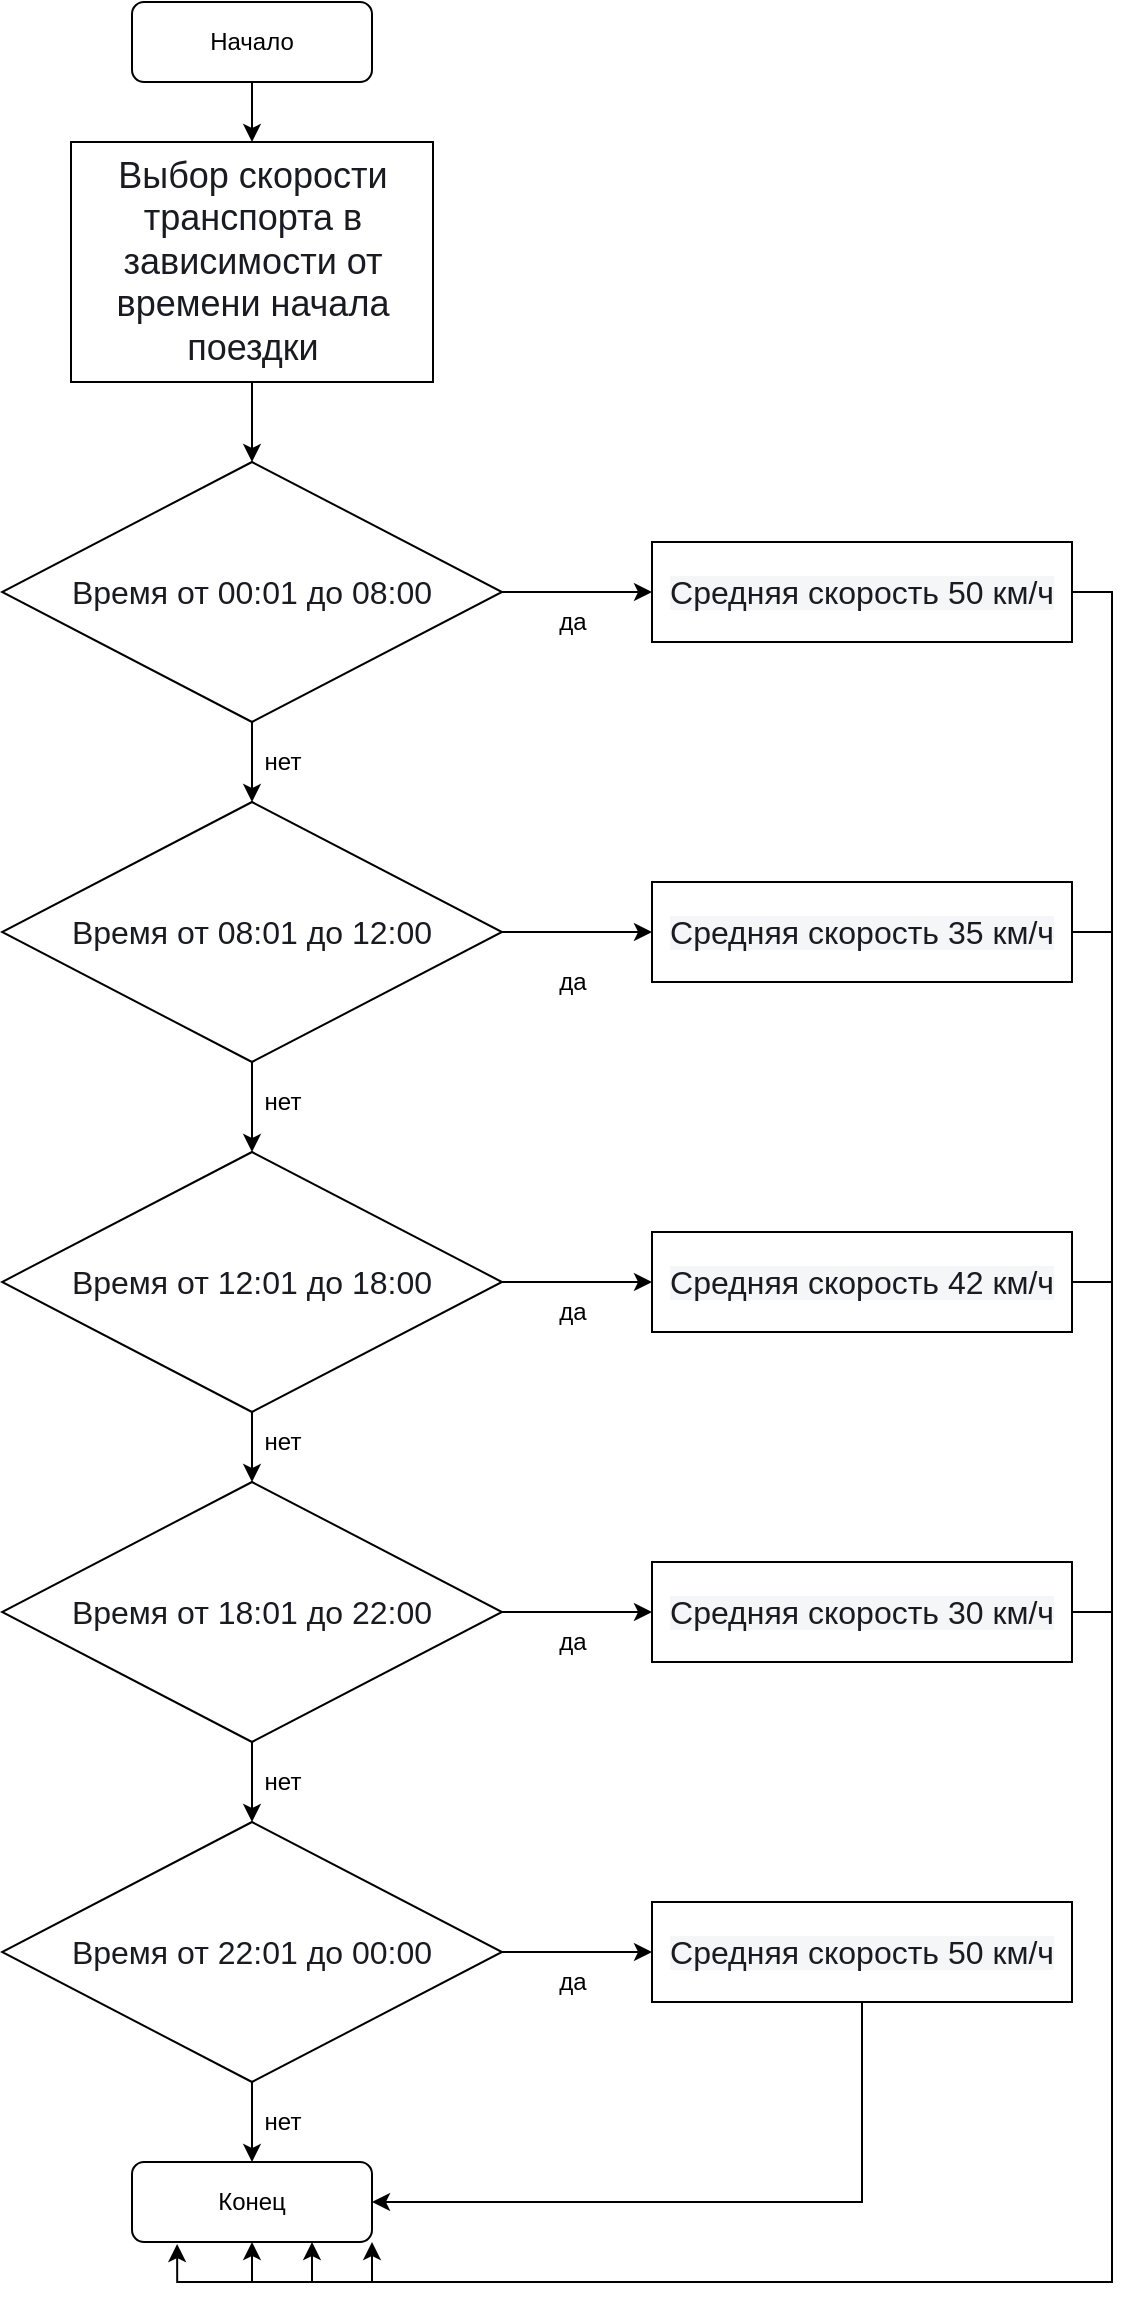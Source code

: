 <mxfile version="20.0.1" type="device"><diagram id="rRmtudpdEV8kB-wlNoaQ" name="Page-1"><mxGraphModel dx="1662" dy="799" grid="1" gridSize="10" guides="1" tooltips="1" connect="1" arrows="1" fold="1" page="1" pageScale="1" pageWidth="827" pageHeight="1169" math="0" shadow="0"><root><mxCell id="0"/><mxCell id="1" parent="0"/><mxCell id="SIuwBf5MGhiILNR3TNjA-1" style="edgeStyle=orthogonalEdgeStyle;rounded=0;orthogonalLoop=1;jettySize=auto;html=1;exitX=0.5;exitY=1;exitDx=0;exitDy=0;entryX=0.5;entryY=0;entryDx=0;entryDy=0;" parent="1" source="tulF2AGn9xkQMnw531Gr-1" target="tulF2AGn9xkQMnw531Gr-12" edge="1"><mxGeometry relative="1" as="geometry"/></mxCell><mxCell id="tulF2AGn9xkQMnw531Gr-1" value="Начало" style="rounded=1;whiteSpace=wrap;html=1;" parent="1" vertex="1"><mxGeometry x="120" y="10" width="120" height="40" as="geometry"/></mxCell><mxCell id="tulF2AGn9xkQMnw531Gr-2" value="Конец" style="rounded=1;whiteSpace=wrap;html=1;" parent="1" vertex="1"><mxGeometry x="120" y="1090" width="120" height="40" as="geometry"/></mxCell><mxCell id="SIuwBf5MGhiILNR3TNjA-6" style="edgeStyle=orthogonalEdgeStyle;rounded=0;orthogonalLoop=1;jettySize=auto;html=1;exitX=0.5;exitY=1;exitDx=0;exitDy=0;entryX=0.5;entryY=0;entryDx=0;entryDy=0;" parent="1" source="tulF2AGn9xkQMnw531Gr-3" target="SIuwBf5MGhiILNR3TNjA-8" edge="1"><mxGeometry relative="1" as="geometry"><mxPoint x="178" y="510" as="targetPoint"/></mxGeometry></mxCell><mxCell id="SIuwBf5MGhiILNR3TNjA-17" style="edgeStyle=orthogonalEdgeStyle;rounded=0;orthogonalLoop=1;jettySize=auto;html=1;exitX=1;exitY=0.5;exitDx=0;exitDy=0;entryX=0;entryY=0.5;entryDx=0;entryDy=0;" parent="1" source="tulF2AGn9xkQMnw531Gr-3" target="SIuwBf5MGhiILNR3TNjA-7" edge="1"><mxGeometry relative="1" as="geometry"/></mxCell><mxCell id="tulF2AGn9xkQMnw531Gr-3" value="&lt;span style=&quot;color: rgb(26, 27, 34); font-family: suisse, &amp;quot;YS Text&amp;quot;, sans-serif; font-size: 16px; text-align: start; background-color: rgb(255, 255, 255);&quot;&gt;Время от 00:01 до 08:00&lt;/span&gt;" style="rhombus;whiteSpace=wrap;html=1;" parent="1" vertex="1"><mxGeometry x="55" y="240" width="250" height="130" as="geometry"/></mxCell><mxCell id="F9C2ZB3Z3gDR9vemq8NQ-1" style="edgeStyle=orthogonalEdgeStyle;rounded=0;orthogonalLoop=1;jettySize=auto;html=1;exitX=0.5;exitY=1;exitDx=0;exitDy=0;" edge="1" parent="1" source="tulF2AGn9xkQMnw531Gr-12" target="tulF2AGn9xkQMnw531Gr-3"><mxGeometry relative="1" as="geometry"/></mxCell><mxCell id="tulF2AGn9xkQMnw531Gr-12" value="&lt;span style=&quot;color: rgb(26, 27, 34); font-family: &amp;quot;YS Text&amp;quot;, Arial, Helvetica, sans-serif; font-size: 18px; text-align: left; background-color: rgb(255, 255, 255);&quot;&gt;Выбор скорости транспорта в зависимости от времени начала поездки&lt;/span&gt;" style="rounded=0;whiteSpace=wrap;html=1;" parent="1" vertex="1"><mxGeometry x="89.5" y="80" width="181" height="120" as="geometry"/></mxCell><mxCell id="MFjVFrvhK0RUb6R2TbTE-7" style="edgeStyle=orthogonalEdgeStyle;rounded=0;orthogonalLoop=1;jettySize=auto;html=1;exitX=1;exitY=0.5;exitDx=0;exitDy=0;entryX=1;entryY=1;entryDx=0;entryDy=0;" parent="1" source="SIuwBf5MGhiILNR3TNjA-7" target="tulF2AGn9xkQMnw531Gr-2" edge="1"><mxGeometry relative="1" as="geometry"/></mxCell><mxCell id="SIuwBf5MGhiILNR3TNjA-7" value="&lt;div style=&quot;text-align: left;&quot;&gt;&lt;span style=&quot;color: rgb(26, 27, 34); font-family: suisse, &amp;quot;YS Text&amp;quot;, sans-serif; font-size: 16px; background-color: rgb(245, 246, 247);&quot;&gt;Средняя скорость 50 км/ч&lt;/span&gt;&lt;br&gt;&lt;/div&gt;" style="rounded=0;whiteSpace=wrap;html=1;" parent="1" vertex="1"><mxGeometry x="380" y="280" width="210" height="50" as="geometry"/></mxCell><mxCell id="SIuwBf5MGhiILNR3TNjA-12" style="edgeStyle=orthogonalEdgeStyle;rounded=0;orthogonalLoop=1;jettySize=auto;html=1;exitX=0.5;exitY=1;exitDx=0;exitDy=0;entryX=0.5;entryY=0;entryDx=0;entryDy=0;" parent="1" source="SIuwBf5MGhiILNR3TNjA-8" target="SIuwBf5MGhiILNR3TNjA-9" edge="1"><mxGeometry relative="1" as="geometry"/></mxCell><mxCell id="SIuwBf5MGhiILNR3TNjA-22" style="edgeStyle=orthogonalEdgeStyle;rounded=0;orthogonalLoop=1;jettySize=auto;html=1;exitX=1;exitY=0.5;exitDx=0;exitDy=0;entryX=0;entryY=0.5;entryDx=0;entryDy=0;" parent="1" source="SIuwBf5MGhiILNR3TNjA-8" target="SIuwBf5MGhiILNR3TNjA-18" edge="1"><mxGeometry relative="1" as="geometry"/></mxCell><mxCell id="SIuwBf5MGhiILNR3TNjA-8" value="&lt;span style=&quot;color: rgb(26, 27, 34); font-family: suisse, &amp;quot;YS Text&amp;quot;, sans-serif; font-size: 16px; text-align: start; background-color: rgb(255, 255, 255);&quot;&gt;Время от 08:01 до 12:00&lt;/span&gt;" style="rhombus;whiteSpace=wrap;html=1;" parent="1" vertex="1"><mxGeometry x="55" y="410" width="250" height="130" as="geometry"/></mxCell><mxCell id="SIuwBf5MGhiILNR3TNjA-13" style="edgeStyle=orthogonalEdgeStyle;rounded=0;orthogonalLoop=1;jettySize=auto;html=1;exitX=0.5;exitY=1;exitDx=0;exitDy=0;entryX=0.5;entryY=0;entryDx=0;entryDy=0;" parent="1" source="SIuwBf5MGhiILNR3TNjA-9" target="SIuwBf5MGhiILNR3TNjA-10" edge="1"><mxGeometry relative="1" as="geometry"/></mxCell><mxCell id="SIuwBf5MGhiILNR3TNjA-23" style="edgeStyle=orthogonalEdgeStyle;rounded=0;orthogonalLoop=1;jettySize=auto;html=1;exitX=1;exitY=0.5;exitDx=0;exitDy=0;entryX=0;entryY=0.5;entryDx=0;entryDy=0;" parent="1" source="SIuwBf5MGhiILNR3TNjA-9" target="SIuwBf5MGhiILNR3TNjA-19" edge="1"><mxGeometry relative="1" as="geometry"/></mxCell><mxCell id="SIuwBf5MGhiILNR3TNjA-9" value="&lt;span style=&quot;color: rgb(26, 27, 34); font-family: suisse, &amp;quot;YS Text&amp;quot;, sans-serif; font-size: 16px; text-align: start; background-color: rgb(255, 255, 255);&quot;&gt;Время от 12:01 до 18:00&lt;/span&gt;" style="rhombus;whiteSpace=wrap;html=1;" parent="1" vertex="1"><mxGeometry x="55" y="585" width="250" height="130" as="geometry"/></mxCell><mxCell id="SIuwBf5MGhiILNR3TNjA-14" style="edgeStyle=orthogonalEdgeStyle;rounded=0;orthogonalLoop=1;jettySize=auto;html=1;exitX=0.5;exitY=1;exitDx=0;exitDy=0;entryX=0.5;entryY=0;entryDx=0;entryDy=0;" parent="1" source="SIuwBf5MGhiILNR3TNjA-10" target="SIuwBf5MGhiILNR3TNjA-11" edge="1"><mxGeometry relative="1" as="geometry"/></mxCell><mxCell id="SIuwBf5MGhiILNR3TNjA-24" style="edgeStyle=orthogonalEdgeStyle;rounded=0;orthogonalLoop=1;jettySize=auto;html=1;exitX=1;exitY=0.5;exitDx=0;exitDy=0;entryX=0;entryY=0.5;entryDx=0;entryDy=0;" parent="1" source="SIuwBf5MGhiILNR3TNjA-10" target="SIuwBf5MGhiILNR3TNjA-20" edge="1"><mxGeometry relative="1" as="geometry"/></mxCell><mxCell id="SIuwBf5MGhiILNR3TNjA-10" value="&lt;span style=&quot;color: rgb(26, 27, 34); font-family: suisse, &amp;quot;YS Text&amp;quot;, sans-serif; font-size: 16px; text-align: start; background-color: rgb(255, 255, 255);&quot;&gt;Время от 18:01 до 22:00&lt;/span&gt;" style="rhombus;whiteSpace=wrap;html=1;" parent="1" vertex="1"><mxGeometry x="55" y="750" width="250" height="130" as="geometry"/></mxCell><mxCell id="SIuwBf5MGhiILNR3TNjA-16" style="edgeStyle=orthogonalEdgeStyle;rounded=0;orthogonalLoop=1;jettySize=auto;html=1;exitX=0.5;exitY=1;exitDx=0;exitDy=0;entryX=0.5;entryY=0;entryDx=0;entryDy=0;" parent="1" source="SIuwBf5MGhiILNR3TNjA-11" target="tulF2AGn9xkQMnw531Gr-2" edge="1"><mxGeometry relative="1" as="geometry"/></mxCell><mxCell id="SIuwBf5MGhiILNR3TNjA-25" style="edgeStyle=orthogonalEdgeStyle;rounded=0;orthogonalLoop=1;jettySize=auto;html=1;exitX=1;exitY=0.5;exitDx=0;exitDy=0;entryX=0;entryY=0.5;entryDx=0;entryDy=0;" parent="1" source="SIuwBf5MGhiILNR3TNjA-11" target="SIuwBf5MGhiILNR3TNjA-21" edge="1"><mxGeometry relative="1" as="geometry"/></mxCell><mxCell id="SIuwBf5MGhiILNR3TNjA-11" value="&lt;span style=&quot;color: rgb(26, 27, 34); font-family: suisse, &amp;quot;YS Text&amp;quot;, sans-serif; font-size: 16px; text-align: start; background-color: rgb(255, 255, 255);&quot;&gt;Время от 22:01 до 00:00&lt;/span&gt;" style="rhombus;whiteSpace=wrap;html=1;" parent="1" vertex="1"><mxGeometry x="55" y="920" width="250" height="130" as="geometry"/></mxCell><mxCell id="MFjVFrvhK0RUb6R2TbTE-6" style="edgeStyle=orthogonalEdgeStyle;rounded=0;orthogonalLoop=1;jettySize=auto;html=1;exitX=1;exitY=0.5;exitDx=0;exitDy=0;entryX=0.75;entryY=1;entryDx=0;entryDy=0;" parent="1" source="SIuwBf5MGhiILNR3TNjA-18" target="tulF2AGn9xkQMnw531Gr-2" edge="1"><mxGeometry relative="1" as="geometry"/></mxCell><mxCell id="SIuwBf5MGhiILNR3TNjA-18" value="&lt;div style=&quot;text-align: left;&quot;&gt;&lt;span style=&quot;color: rgb(26, 27, 34); font-family: suisse, &amp;quot;YS Text&amp;quot;, sans-serif; font-size: 16px; background-color: rgb(245, 246, 247);&quot;&gt;Средняя скорость 35 км/ч&lt;/span&gt;&lt;br&gt;&lt;/div&gt;" style="rounded=0;whiteSpace=wrap;html=1;" parent="1" vertex="1"><mxGeometry x="380" y="450" width="210" height="50" as="geometry"/></mxCell><mxCell id="MFjVFrvhK0RUb6R2TbTE-5" style="edgeStyle=orthogonalEdgeStyle;rounded=0;orthogonalLoop=1;jettySize=auto;html=1;exitX=1;exitY=0.5;exitDx=0;exitDy=0;entryX=0.188;entryY=1.025;entryDx=0;entryDy=0;entryPerimeter=0;" parent="1" source="SIuwBf5MGhiILNR3TNjA-19" target="tulF2AGn9xkQMnw531Gr-2" edge="1"><mxGeometry relative="1" as="geometry"/></mxCell><mxCell id="SIuwBf5MGhiILNR3TNjA-19" value="&lt;div style=&quot;text-align: left;&quot;&gt;&lt;span style=&quot;color: rgb(26, 27, 34); font-family: suisse, &amp;quot;YS Text&amp;quot;, sans-serif; font-size: 16px; background-color: rgb(245, 246, 247);&quot;&gt;Средняя скорость 42 км/ч&lt;/span&gt;&lt;br&gt;&lt;/div&gt;" style="rounded=0;whiteSpace=wrap;html=1;" parent="1" vertex="1"><mxGeometry x="380" y="625" width="210" height="50" as="geometry"/></mxCell><mxCell id="MFjVFrvhK0RUb6R2TbTE-4" style="edgeStyle=orthogonalEdgeStyle;rounded=0;orthogonalLoop=1;jettySize=auto;html=1;exitX=1;exitY=0.5;exitDx=0;exitDy=0;entryX=0.5;entryY=1;entryDx=0;entryDy=0;" parent="1" source="SIuwBf5MGhiILNR3TNjA-20" target="tulF2AGn9xkQMnw531Gr-2" edge="1"><mxGeometry relative="1" as="geometry"/></mxCell><mxCell id="SIuwBf5MGhiILNR3TNjA-20" value="&lt;div style=&quot;text-align: left;&quot;&gt;&lt;span style=&quot;color: rgb(26, 27, 34); font-family: suisse, &amp;quot;YS Text&amp;quot;, sans-serif; font-size: 16px; background-color: rgb(245, 246, 247);&quot;&gt;Средняя скорость 30 км/ч&lt;/span&gt;&lt;br&gt;&lt;/div&gt;" style="rounded=0;whiteSpace=wrap;html=1;" parent="1" vertex="1"><mxGeometry x="380" y="790" width="210" height="50" as="geometry"/></mxCell><mxCell id="MFjVFrvhK0RUb6R2TbTE-3" style="edgeStyle=orthogonalEdgeStyle;rounded=0;orthogonalLoop=1;jettySize=auto;html=1;exitX=0.5;exitY=1;exitDx=0;exitDy=0;entryX=1;entryY=0.5;entryDx=0;entryDy=0;" parent="1" source="SIuwBf5MGhiILNR3TNjA-21" target="tulF2AGn9xkQMnw531Gr-2" edge="1"><mxGeometry relative="1" as="geometry"/></mxCell><mxCell id="SIuwBf5MGhiILNR3TNjA-21" value="&lt;div style=&quot;text-align: left;&quot;&gt;&lt;span style=&quot;color: rgb(26, 27, 34); font-family: suisse, &amp;quot;YS Text&amp;quot;, sans-serif; font-size: 16px; background-color: rgb(245, 246, 247);&quot;&gt;Средняя скорость 50 км/ч&lt;/span&gt;&lt;br&gt;&lt;/div&gt;" style="rounded=0;whiteSpace=wrap;html=1;" parent="1" vertex="1"><mxGeometry x="380" y="960" width="210" height="50" as="geometry"/></mxCell><mxCell id="SIuwBf5MGhiILNR3TNjA-26" value="да" style="text;html=1;align=center;verticalAlign=middle;resizable=0;points=[];autosize=1;strokeColor=none;fillColor=none;" parent="1" vertex="1"><mxGeometry x="325" y="310" width="30" height="20" as="geometry"/></mxCell><mxCell id="SIuwBf5MGhiILNR3TNjA-27" value="нет" style="text;html=1;align=center;verticalAlign=middle;resizable=0;points=[];autosize=1;strokeColor=none;fillColor=none;" parent="1" vertex="1"><mxGeometry x="180" y="380" width="30" height="20" as="geometry"/></mxCell><mxCell id="SIuwBf5MGhiILNR3TNjA-28" value="да" style="text;html=1;align=center;verticalAlign=middle;resizable=0;points=[];autosize=1;strokeColor=none;fillColor=none;" parent="1" vertex="1"><mxGeometry x="325" y="490" width="30" height="20" as="geometry"/></mxCell><mxCell id="SIuwBf5MGhiILNR3TNjA-29" value="нет" style="text;html=1;align=center;verticalAlign=middle;resizable=0;points=[];autosize=1;strokeColor=none;fillColor=none;" parent="1" vertex="1"><mxGeometry x="180" y="550" width="30" height="20" as="geometry"/></mxCell><mxCell id="SIuwBf5MGhiILNR3TNjA-30" value="да" style="text;html=1;align=center;verticalAlign=middle;resizable=0;points=[];autosize=1;strokeColor=none;fillColor=none;" parent="1" vertex="1"><mxGeometry x="325" y="655" width="30" height="20" as="geometry"/></mxCell><mxCell id="SIuwBf5MGhiILNR3TNjA-31" value="нет" style="text;html=1;align=center;verticalAlign=middle;resizable=0;points=[];autosize=1;strokeColor=none;fillColor=none;" parent="1" vertex="1"><mxGeometry x="180" y="720" width="30" height="20" as="geometry"/></mxCell><mxCell id="SIuwBf5MGhiILNR3TNjA-32" value="да" style="text;html=1;align=center;verticalAlign=middle;resizable=0;points=[];autosize=1;strokeColor=none;fillColor=none;" parent="1" vertex="1"><mxGeometry x="325" y="820" width="30" height="20" as="geometry"/></mxCell><mxCell id="SIuwBf5MGhiILNR3TNjA-33" value="нет" style="text;html=1;align=center;verticalAlign=middle;resizable=0;points=[];autosize=1;strokeColor=none;fillColor=none;" parent="1" vertex="1"><mxGeometry x="180" y="890" width="30" height="20" as="geometry"/></mxCell><mxCell id="SIuwBf5MGhiILNR3TNjA-34" value="да" style="text;html=1;align=center;verticalAlign=middle;resizable=0;points=[];autosize=1;strokeColor=none;fillColor=none;" parent="1" vertex="1"><mxGeometry x="325" y="990" width="30" height="20" as="geometry"/></mxCell><mxCell id="SIuwBf5MGhiILNR3TNjA-35" value="нет" style="text;html=1;align=center;verticalAlign=middle;resizable=0;points=[];autosize=1;strokeColor=none;fillColor=none;" parent="1" vertex="1"><mxGeometry x="180" y="1060" width="30" height="20" as="geometry"/></mxCell></root></mxGraphModel></diagram></mxfile>